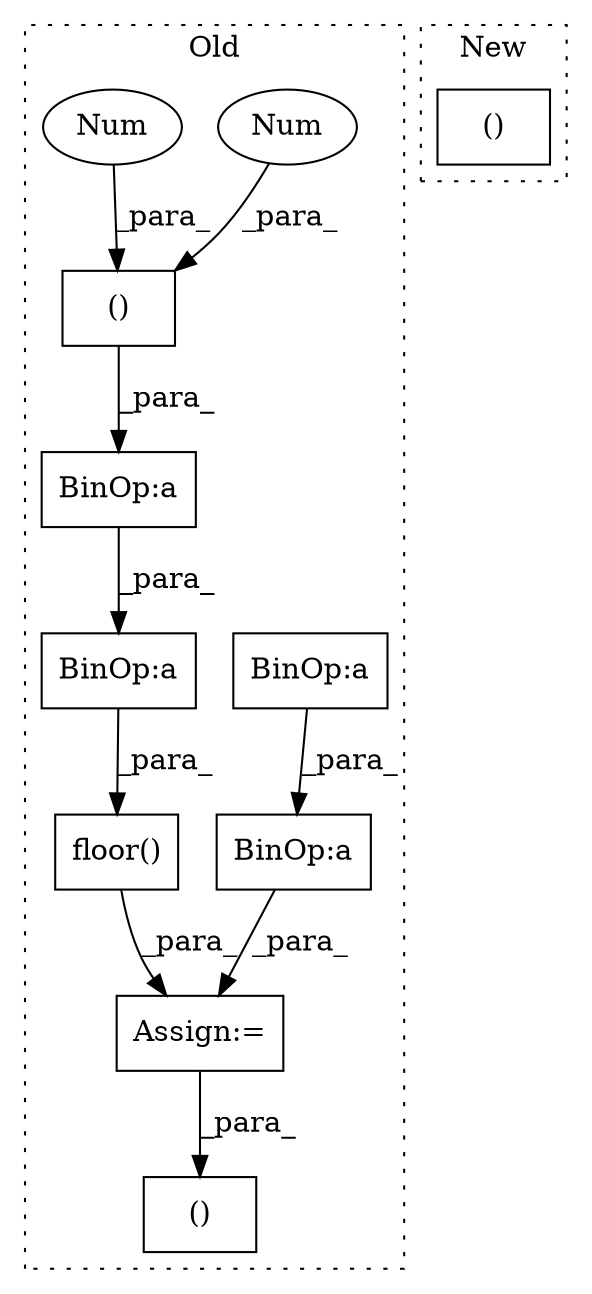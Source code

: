 digraph G {
subgraph cluster0 {
1 [label="floor()" a="75" s="13594,13676" l="22,10" shape="box"];
3 [label="BinOp:a" a="82" s="13648" l="3" shape="box"];
4 [label="BinOp:a" a="82" s="13634" l="3" shape="box"];
5 [label="Assign:=" a="68" s="13810" l="3" shape="box"];
6 [label="()" a="54" s="13870" l="31" shape="box"];
7 [label="BinOp:a" a="82" s="13753" l="3" shape="box"];
8 [label="BinOp:a" a="82" s="13739" l="3" shape="box"];
9 [label="()" a="54" s="13643" l="3" shape="box"];
10 [label="Num" a="76" s="13642" l="1" shape="ellipse"];
11 [label="Num" a="76" s="13645" l="1" shape="ellipse"];
label = "Old";
style="dotted";
}
subgraph cluster1 {
2 [label="()" a="54" s="13732" l="19" shape="box"];
label = "New";
style="dotted";
}
1 -> 5 [label="_para_"];
3 -> 1 [label="_para_"];
4 -> 3 [label="_para_"];
5 -> 6 [label="_para_"];
7 -> 5 [label="_para_"];
8 -> 7 [label="_para_"];
9 -> 4 [label="_para_"];
10 -> 9 [label="_para_"];
11 -> 9 [label="_para_"];
}